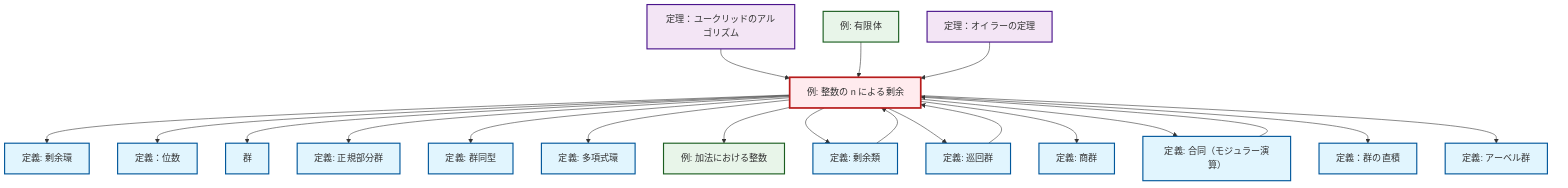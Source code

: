 graph TD
    classDef definition fill:#e1f5fe,stroke:#01579b,stroke-width:2px
    classDef theorem fill:#f3e5f5,stroke:#4a148c,stroke-width:2px
    classDef axiom fill:#fff3e0,stroke:#e65100,stroke-width:2px
    classDef example fill:#e8f5e9,stroke:#1b5e20,stroke-width:2px
    classDef current fill:#ffebee,stroke:#b71c1c,stroke-width:3px
    def-abelian-group["定義: アーベル群"]:::definition
    thm-euclidean-algorithm["定理：ユークリッドのアルゴリズム"]:::theorem
    def-direct-product["定義：群の直積"]:::definition
    def-quotient-group["定義: 商群"]:::definition
    def-coset["定義: 剰余類"]:::definition
    def-congruence["定義: 合同（モジュラー演算）"]:::definition
    def-polynomial-ring["定義: 多項式環"]:::definition
    thm-euler["定理：オイラーの定理"]:::theorem
    ex-finite-field["例: 有限体"]:::example
    ex-quotient-integers-mod-n["例: 整数の n による剰余"]:::example
    def-group["群"]:::definition
    def-order["定義：位数"]:::definition
    def-quotient-ring["定義: 剰余環"]:::definition
    def-normal-subgroup["定義: 正規部分群"]:::definition
    def-cyclic-group["定義: 巡回群"]:::definition
    ex-integers-addition["例: 加法における整数"]:::example
    def-isomorphism["定義: 群同型"]:::definition
    ex-quotient-integers-mod-n --> def-quotient-ring
    ex-quotient-integers-mod-n --> def-order
    ex-quotient-integers-mod-n --> def-group
    ex-quotient-integers-mod-n --> def-normal-subgroup
    ex-quotient-integers-mod-n --> def-isomorphism
    ex-quotient-integers-mod-n --> def-polynomial-ring
    ex-quotient-integers-mod-n --> ex-integers-addition
    ex-quotient-integers-mod-n --> def-coset
    ex-quotient-integers-mod-n --> def-cyclic-group
    ex-quotient-integers-mod-n --> def-quotient-group
    thm-euclidean-algorithm --> ex-quotient-integers-mod-n
    ex-quotient-integers-mod-n --> def-congruence
    ex-quotient-integers-mod-n --> def-direct-product
    ex-quotient-integers-mod-n --> def-abelian-group
    def-cyclic-group --> ex-quotient-integers-mod-n
    ex-finite-field --> ex-quotient-integers-mod-n
    def-coset --> ex-quotient-integers-mod-n
    def-congruence --> ex-quotient-integers-mod-n
    thm-euler --> ex-quotient-integers-mod-n
    class ex-quotient-integers-mod-n current